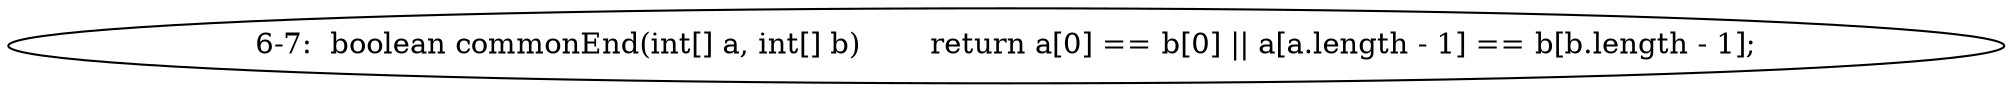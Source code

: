 digraph result_test { 
// graph-vertices
  a1  [label="6-7:  boolean commonEnd(int[] a, int[] b)	return a[0] == b[0] || a[a.length - 1] == b[b.length - 1];"]; 
// graph-edges
}